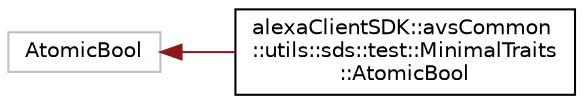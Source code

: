 digraph "Graphical Class Hierarchy"
{
  edge [fontname="Helvetica",fontsize="10",labelfontname="Helvetica",labelfontsize="10"];
  node [fontname="Helvetica",fontsize="10",shape=record];
  rankdir="LR";
  Node774 [label="AtomicBool",height=0.2,width=0.4,color="grey75", fillcolor="white", style="filled"];
  Node774 -> Node0 [dir="back",color="firebrick4",fontsize="10",style="solid",fontname="Helvetica"];
  Node0 [label="alexaClientSDK::avsCommon\l::utils::sds::test::MinimalTraits\l::AtomicBool",height=0.2,width=0.4,color="black", fillcolor="white", style="filled",URL="$classalexa_client_s_d_k_1_1avs_common_1_1utils_1_1sds_1_1test_1_1_minimal_traits_1_1_atomic_bool.html",tooltip="An AtomicBool type with the minimum functionality required by SDS. "];
}
